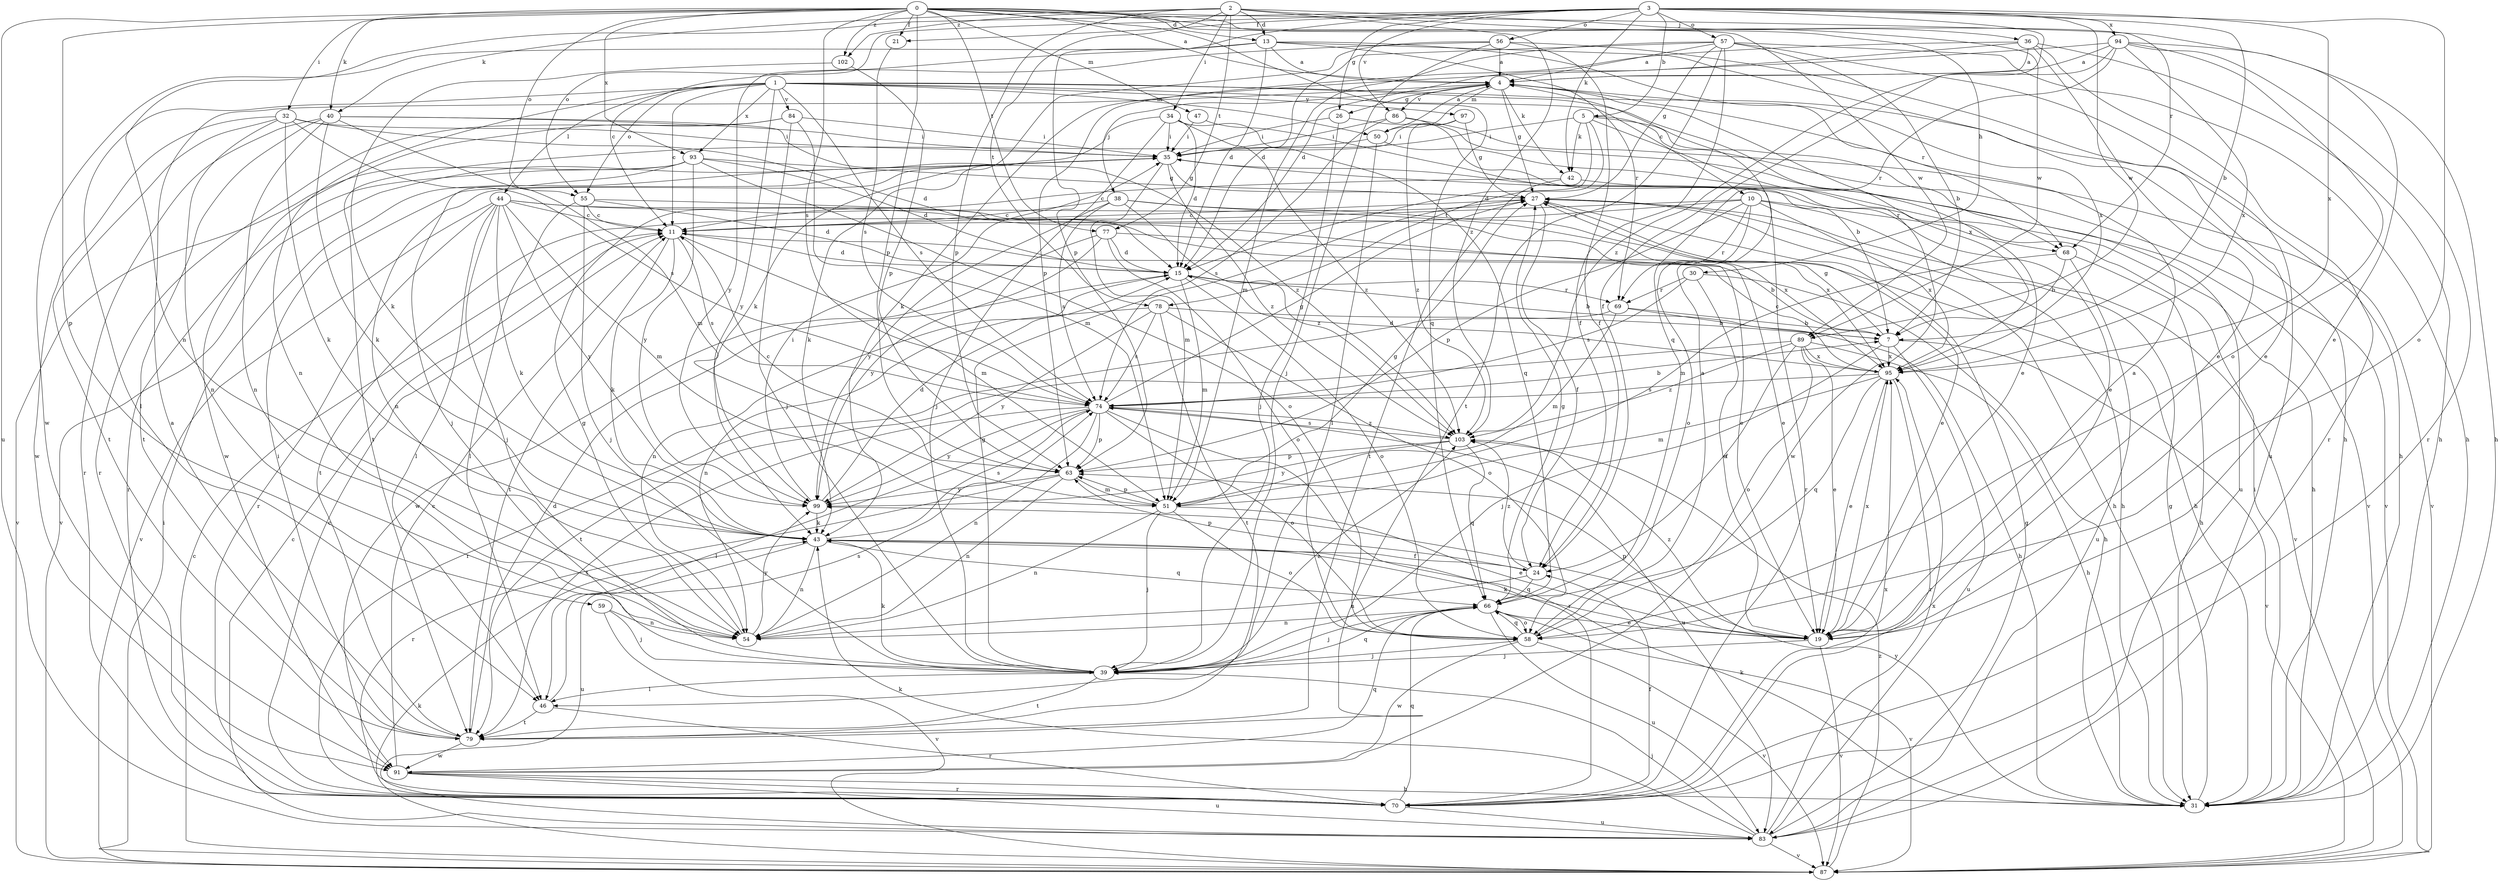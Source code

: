 strict digraph  {
0;
1;
2;
3;
4;
5;
7;
10;
11;
13;
15;
19;
21;
24;
26;
27;
30;
31;
32;
34;
35;
36;
38;
39;
40;
42;
43;
44;
46;
47;
50;
51;
54;
55;
56;
57;
58;
59;
63;
66;
68;
69;
70;
74;
77;
78;
79;
83;
84;
86;
87;
89;
91;
93;
94;
95;
97;
99;
102;
103;
0 -> 4  [label=a];
0 -> 13  [label=d];
0 -> 19  [label=e];
0 -> 21  [label=f];
0 -> 30  [label=h];
0 -> 32  [label=i];
0 -> 40  [label=k];
0 -> 47  [label=m];
0 -> 55  [label=o];
0 -> 59  [label=p];
0 -> 63  [label=p];
0 -> 66  [label=q];
0 -> 68  [label=r];
0 -> 74  [label=s];
0 -> 77  [label=t];
0 -> 83  [label=u];
0 -> 89  [label=w];
0 -> 93  [label=x];
0 -> 102  [label=z];
1 -> 10  [label=c];
1 -> 11  [label=c];
1 -> 19  [label=e];
1 -> 31  [label=h];
1 -> 44  [label=l];
1 -> 46  [label=l];
1 -> 50  [label=m];
1 -> 54  [label=n];
1 -> 55  [label=o];
1 -> 74  [label=s];
1 -> 84  [label=v];
1 -> 93  [label=x];
1 -> 97  [label=y];
1 -> 99  [label=y];
2 -> 13  [label=d];
2 -> 34  [label=i];
2 -> 36  [label=j];
2 -> 40  [label=k];
2 -> 63  [label=p];
2 -> 77  [label=t];
2 -> 78  [label=t];
2 -> 89  [label=w];
2 -> 102  [label=z];
2 -> 103  [label=z];
3 -> 5  [label=b];
3 -> 7  [label=b];
3 -> 21  [label=f];
3 -> 24  [label=f];
3 -> 26  [label=g];
3 -> 42  [label=k];
3 -> 54  [label=n];
3 -> 55  [label=o];
3 -> 56  [label=o];
3 -> 57  [label=o];
3 -> 58  [label=o];
3 -> 63  [label=p];
3 -> 86  [label=v];
3 -> 89  [label=w];
3 -> 94  [label=x];
3 -> 95  [label=x];
4 -> 26  [label=g];
4 -> 27  [label=g];
4 -> 38  [label=j];
4 -> 42  [label=k];
4 -> 50  [label=m];
4 -> 68  [label=r];
4 -> 86  [label=v];
4 -> 95  [label=x];
5 -> 15  [label=d];
5 -> 35  [label=i];
5 -> 42  [label=k];
5 -> 68  [label=r];
5 -> 78  [label=t];
5 -> 87  [label=v];
5 -> 91  [label=w];
7 -> 27  [label=g];
7 -> 39  [label=j];
7 -> 83  [label=u];
7 -> 87  [label=v];
7 -> 95  [label=x];
10 -> 11  [label=c];
10 -> 31  [label=h];
10 -> 58  [label=o];
10 -> 63  [label=p];
10 -> 68  [label=r];
10 -> 69  [label=r];
10 -> 79  [label=t];
10 -> 95  [label=x];
11 -> 15  [label=d];
11 -> 43  [label=k];
11 -> 51  [label=m];
11 -> 74  [label=s];
11 -> 79  [label=t];
13 -> 4  [label=a];
13 -> 15  [label=d];
13 -> 31  [label=h];
13 -> 69  [label=r];
13 -> 91  [label=w];
13 -> 95  [label=x];
13 -> 99  [label=y];
15 -> 7  [label=b];
15 -> 51  [label=m];
15 -> 54  [label=n];
15 -> 58  [label=o];
15 -> 69  [label=r];
19 -> 4  [label=a];
19 -> 39  [label=j];
19 -> 43  [label=k];
19 -> 63  [label=p];
19 -> 87  [label=v];
19 -> 95  [label=x];
19 -> 103  [label=z];
21 -> 74  [label=s];
24 -> 54  [label=n];
24 -> 63  [label=p];
24 -> 66  [label=q];
24 -> 103  [label=z];
26 -> 35  [label=i];
26 -> 39  [label=j];
26 -> 83  [label=u];
27 -> 11  [label=c];
27 -> 19  [label=e];
27 -> 24  [label=f];
27 -> 31  [label=h];
27 -> 87  [label=v];
30 -> 19  [label=e];
30 -> 31  [label=h];
30 -> 69  [label=r];
30 -> 74  [label=s];
31 -> 27  [label=g];
31 -> 35  [label=i];
31 -> 43  [label=k];
31 -> 99  [label=y];
32 -> 15  [label=d];
32 -> 35  [label=i];
32 -> 43  [label=k];
32 -> 54  [label=n];
32 -> 74  [label=s];
32 -> 79  [label=t];
32 -> 91  [label=w];
34 -> 15  [label=d];
34 -> 35  [label=i];
34 -> 39  [label=j];
34 -> 43  [label=k];
34 -> 66  [label=q];
34 -> 103  [label=z];
35 -> 27  [label=g];
35 -> 51  [label=m];
35 -> 54  [label=n];
35 -> 70  [label=r];
35 -> 87  [label=v];
35 -> 103  [label=z];
36 -> 4  [label=a];
36 -> 15  [label=d];
36 -> 19  [label=e];
36 -> 31  [label=h];
36 -> 63  [label=p];
36 -> 70  [label=r];
38 -> 11  [label=c];
38 -> 31  [label=h];
38 -> 74  [label=s];
38 -> 95  [label=x];
38 -> 99  [label=y];
38 -> 103  [label=z];
39 -> 27  [label=g];
39 -> 43  [label=k];
39 -> 46  [label=l];
39 -> 66  [label=q];
39 -> 79  [label=t];
39 -> 103  [label=z];
40 -> 35  [label=i];
40 -> 43  [label=k];
40 -> 51  [label=m];
40 -> 54  [label=n];
40 -> 70  [label=r];
40 -> 79  [label=t];
40 -> 103  [label=z];
42 -> 11  [label=c];
42 -> 31  [label=h];
42 -> 79  [label=t];
43 -> 24  [label=f];
43 -> 54  [label=n];
43 -> 66  [label=q];
43 -> 74  [label=s];
43 -> 83  [label=u];
44 -> 11  [label=c];
44 -> 19  [label=e];
44 -> 39  [label=j];
44 -> 43  [label=k];
44 -> 46  [label=l];
44 -> 51  [label=m];
44 -> 70  [label=r];
44 -> 87  [label=v];
44 -> 95  [label=x];
44 -> 99  [label=y];
46 -> 70  [label=r];
46 -> 74  [label=s];
46 -> 79  [label=t];
47 -> 7  [label=b];
47 -> 35  [label=i];
50 -> 4  [label=a];
50 -> 46  [label=l];
50 -> 79  [label=t];
50 -> 87  [label=v];
51 -> 19  [label=e];
51 -> 27  [label=g];
51 -> 39  [label=j];
51 -> 54  [label=n];
51 -> 58  [label=o];
51 -> 63  [label=p];
54 -> 27  [label=g];
54 -> 99  [label=y];
55 -> 11  [label=c];
55 -> 15  [label=d];
55 -> 19  [label=e];
55 -> 39  [label=j];
55 -> 46  [label=l];
56 -> 4  [label=a];
56 -> 11  [label=c];
56 -> 19  [label=e];
56 -> 24  [label=f];
56 -> 39  [label=j];
56 -> 43  [label=k];
57 -> 4  [label=a];
57 -> 7  [label=b];
57 -> 15  [label=d];
57 -> 24  [label=f];
57 -> 27  [label=g];
57 -> 31  [label=h];
57 -> 51  [label=m];
57 -> 79  [label=t];
57 -> 83  [label=u];
58 -> 4  [label=a];
58 -> 39  [label=j];
58 -> 66  [label=q];
58 -> 87  [label=v];
58 -> 91  [label=w];
59 -> 39  [label=j];
59 -> 54  [label=n];
59 -> 87  [label=v];
63 -> 11  [label=c];
63 -> 51  [label=m];
63 -> 54  [label=n];
63 -> 70  [label=r];
63 -> 99  [label=y];
66 -> 19  [label=e];
66 -> 27  [label=g];
66 -> 39  [label=j];
66 -> 54  [label=n];
66 -> 58  [label=o];
66 -> 83  [label=u];
66 -> 87  [label=v];
68 -> 7  [label=b];
68 -> 31  [label=h];
68 -> 51  [label=m];
68 -> 83  [label=u];
69 -> 7  [label=b];
69 -> 31  [label=h];
69 -> 51  [label=m];
69 -> 70  [label=r];
70 -> 11  [label=c];
70 -> 24  [label=f];
70 -> 66  [label=q];
70 -> 83  [label=u];
70 -> 95  [label=x];
74 -> 7  [label=b];
74 -> 27  [label=g];
74 -> 46  [label=l];
74 -> 54  [label=n];
74 -> 58  [label=o];
74 -> 63  [label=p];
74 -> 70  [label=r];
74 -> 79  [label=t];
74 -> 83  [label=u];
74 -> 99  [label=y];
74 -> 103  [label=z];
77 -> 7  [label=b];
77 -> 15  [label=d];
77 -> 58  [label=o];
77 -> 91  [label=w];
77 -> 99  [label=y];
78 -> 7  [label=b];
78 -> 54  [label=n];
78 -> 58  [label=o];
78 -> 74  [label=s];
78 -> 79  [label=t];
78 -> 99  [label=y];
79 -> 4  [label=a];
79 -> 15  [label=d];
79 -> 35  [label=i];
79 -> 91  [label=w];
83 -> 11  [label=c];
83 -> 27  [label=g];
83 -> 39  [label=j];
83 -> 43  [label=k];
83 -> 87  [label=v];
83 -> 95  [label=x];
84 -> 35  [label=i];
84 -> 39  [label=j];
84 -> 51  [label=m];
84 -> 70  [label=r];
84 -> 91  [label=w];
86 -> 19  [label=e];
86 -> 35  [label=i];
86 -> 74  [label=s];
86 -> 87  [label=v];
87 -> 11  [label=c];
87 -> 35  [label=i];
87 -> 43  [label=k];
87 -> 103  [label=z];
89 -> 19  [label=e];
89 -> 24  [label=f];
89 -> 31  [label=h];
89 -> 58  [label=o];
89 -> 79  [label=t];
89 -> 95  [label=x];
89 -> 103  [label=z];
91 -> 11  [label=c];
91 -> 31  [label=h];
91 -> 66  [label=q];
91 -> 70  [label=r];
91 -> 83  [label=u];
93 -> 15  [label=d];
93 -> 27  [label=g];
93 -> 39  [label=j];
93 -> 58  [label=o];
93 -> 70  [label=r];
93 -> 87  [label=v];
93 -> 99  [label=y];
94 -> 4  [label=a];
94 -> 31  [label=h];
94 -> 43  [label=k];
94 -> 58  [label=o];
94 -> 66  [label=q];
94 -> 70  [label=r];
94 -> 95  [label=x];
94 -> 103  [label=z];
95 -> 11  [label=c];
95 -> 15  [label=d];
95 -> 19  [label=e];
95 -> 51  [label=m];
95 -> 66  [label=q];
95 -> 70  [label=r];
95 -> 74  [label=s];
97 -> 27  [label=g];
97 -> 35  [label=i];
97 -> 103  [label=z];
99 -> 15  [label=d];
99 -> 35  [label=i];
99 -> 43  [label=k];
102 -> 43  [label=k];
102 -> 63  [label=p];
103 -> 63  [label=p];
103 -> 66  [label=q];
103 -> 74  [label=s];
103 -> 99  [label=y];
}
